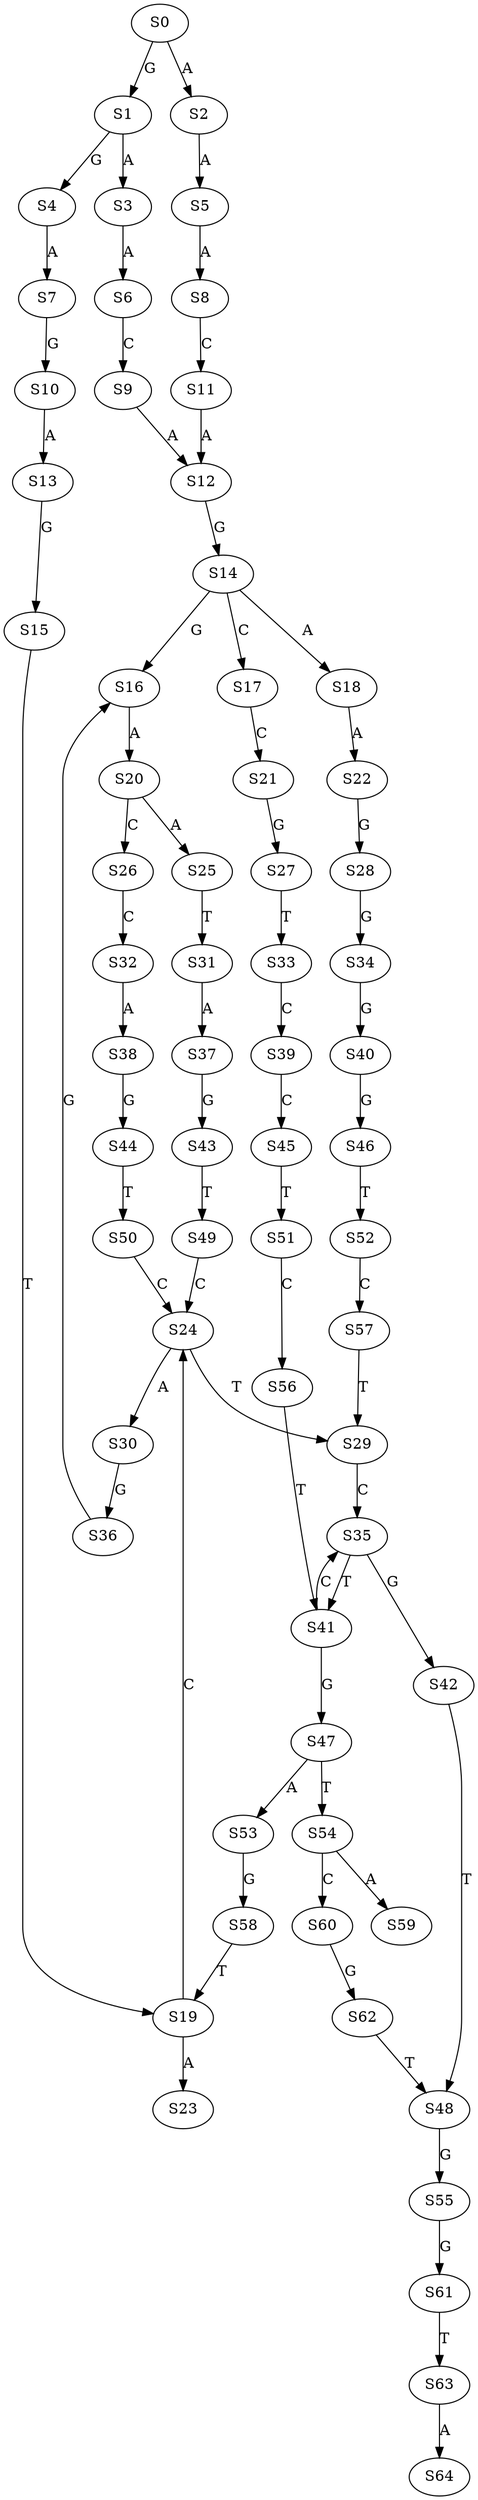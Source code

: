 strict digraph  {
	S0 -> S1 [ label = G ];
	S0 -> S2 [ label = A ];
	S1 -> S3 [ label = A ];
	S1 -> S4 [ label = G ];
	S2 -> S5 [ label = A ];
	S3 -> S6 [ label = A ];
	S4 -> S7 [ label = A ];
	S5 -> S8 [ label = A ];
	S6 -> S9 [ label = C ];
	S7 -> S10 [ label = G ];
	S8 -> S11 [ label = C ];
	S9 -> S12 [ label = A ];
	S10 -> S13 [ label = A ];
	S11 -> S12 [ label = A ];
	S12 -> S14 [ label = G ];
	S13 -> S15 [ label = G ];
	S14 -> S16 [ label = G ];
	S14 -> S17 [ label = C ];
	S14 -> S18 [ label = A ];
	S15 -> S19 [ label = T ];
	S16 -> S20 [ label = A ];
	S17 -> S21 [ label = C ];
	S18 -> S22 [ label = A ];
	S19 -> S23 [ label = A ];
	S19 -> S24 [ label = C ];
	S20 -> S25 [ label = A ];
	S20 -> S26 [ label = C ];
	S21 -> S27 [ label = G ];
	S22 -> S28 [ label = G ];
	S24 -> S29 [ label = T ];
	S24 -> S30 [ label = A ];
	S25 -> S31 [ label = T ];
	S26 -> S32 [ label = C ];
	S27 -> S33 [ label = T ];
	S28 -> S34 [ label = G ];
	S29 -> S35 [ label = C ];
	S30 -> S36 [ label = G ];
	S31 -> S37 [ label = A ];
	S32 -> S38 [ label = A ];
	S33 -> S39 [ label = C ];
	S34 -> S40 [ label = G ];
	S35 -> S41 [ label = T ];
	S35 -> S42 [ label = G ];
	S36 -> S16 [ label = G ];
	S37 -> S43 [ label = G ];
	S38 -> S44 [ label = G ];
	S39 -> S45 [ label = C ];
	S40 -> S46 [ label = G ];
	S41 -> S47 [ label = G ];
	S41 -> S35 [ label = C ];
	S42 -> S48 [ label = T ];
	S43 -> S49 [ label = T ];
	S44 -> S50 [ label = T ];
	S45 -> S51 [ label = T ];
	S46 -> S52 [ label = T ];
	S47 -> S53 [ label = A ];
	S47 -> S54 [ label = T ];
	S48 -> S55 [ label = G ];
	S49 -> S24 [ label = C ];
	S50 -> S24 [ label = C ];
	S51 -> S56 [ label = C ];
	S52 -> S57 [ label = C ];
	S53 -> S58 [ label = G ];
	S54 -> S59 [ label = A ];
	S54 -> S60 [ label = C ];
	S55 -> S61 [ label = G ];
	S56 -> S41 [ label = T ];
	S57 -> S29 [ label = T ];
	S58 -> S19 [ label = T ];
	S60 -> S62 [ label = G ];
	S61 -> S63 [ label = T ];
	S62 -> S48 [ label = T ];
	S63 -> S64 [ label = A ];
}
